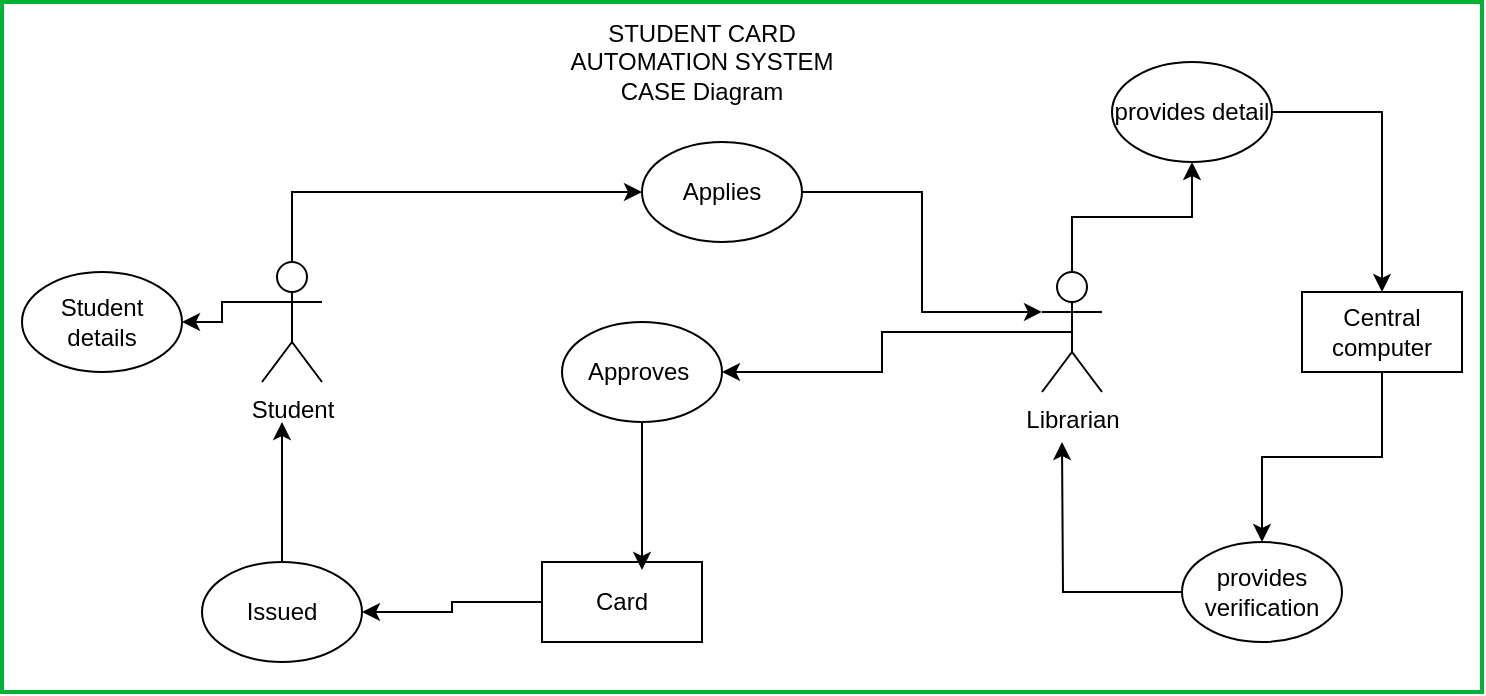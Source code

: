 <mxfile version="13.9.9" type="device"><diagram id="hMsga9SfSh4M0Gz0WOk1" name="Page-1"><mxGraphModel dx="852" dy="534" grid="1" gridSize="10" guides="1" tooltips="1" connect="1" arrows="1" fold="1" page="1" pageScale="1" pageWidth="827" pageHeight="1169" math="0" shadow="0"><root><mxCell id="0"/><mxCell id="1" parent="0"/><mxCell id="g8bQPyCelhsebuc6ur3P-9" style="edgeStyle=orthogonalEdgeStyle;rounded=0;orthogonalLoop=1;jettySize=auto;html=1;exitX=0.5;exitY=0;exitDx=0;exitDy=0;exitPerimeter=0;entryX=0.5;entryY=1;entryDx=0;entryDy=0;" parent="1" source="YS-4iyJtAY_pG9D7SlLe-1" target="g8bQPyCelhsebuc6ur3P-1" edge="1"><mxGeometry relative="1" as="geometry"/></mxCell><mxCell id="g8bQPyCelhsebuc6ur3P-13" style="edgeStyle=orthogonalEdgeStyle;rounded=0;orthogonalLoop=1;jettySize=auto;html=1;exitX=0.5;exitY=0.5;exitDx=0;exitDy=0;exitPerimeter=0;entryX=1;entryY=0.5;entryDx=0;entryDy=0;" parent="1" source="YS-4iyJtAY_pG9D7SlLe-1" target="g8bQPyCelhsebuc6ur3P-3" edge="1"><mxGeometry relative="1" as="geometry"/></mxCell><mxCell id="YS-4iyJtAY_pG9D7SlLe-1" value="Librarian" style="shape=umlActor;verticalLabelPosition=bottom;verticalAlign=top;html=1;outlineConnect=0;" parent="1" vertex="1"><mxGeometry x="530" y="205" width="30" height="60" as="geometry"/></mxCell><mxCell id="eHuYVeGq5UxRKZefbq96-1" style="edgeStyle=orthogonalEdgeStyle;rounded=0;orthogonalLoop=1;jettySize=auto;html=1;exitX=0.5;exitY=0;exitDx=0;exitDy=0;exitPerimeter=0;entryX=0;entryY=0.5;entryDx=0;entryDy=0;" edge="1" parent="1" source="YS-4iyJtAY_pG9D7SlLe-2" target="YS-4iyJtAY_pG9D7SlLe-4"><mxGeometry relative="1" as="geometry"/></mxCell><mxCell id="eHuYVeGq5UxRKZefbq96-8" style="edgeStyle=orthogonalEdgeStyle;rounded=0;orthogonalLoop=1;jettySize=auto;html=1;exitX=0;exitY=0.333;exitDx=0;exitDy=0;exitPerimeter=0;entryX=1;entryY=0.5;entryDx=0;entryDy=0;" edge="1" parent="1" source="YS-4iyJtAY_pG9D7SlLe-2" target="eHuYVeGq5UxRKZefbq96-6"><mxGeometry relative="1" as="geometry"/></mxCell><mxCell id="YS-4iyJtAY_pG9D7SlLe-2" value="Student" style="shape=umlActor;verticalLabelPosition=bottom;verticalAlign=top;html=1;outlineConnect=0;" parent="1" vertex="1"><mxGeometry x="140" y="200" width="30" height="60" as="geometry"/></mxCell><mxCell id="eHuYVeGq5UxRKZefbq96-4" style="edgeStyle=orthogonalEdgeStyle;rounded=0;orthogonalLoop=1;jettySize=auto;html=1;exitX=0;exitY=0.5;exitDx=0;exitDy=0;entryX=1;entryY=0.5;entryDx=0;entryDy=0;" edge="1" parent="1" source="YS-4iyJtAY_pG9D7SlLe-3" target="4uJ8pP4GrDKKUCgbSua2-2"><mxGeometry relative="1" as="geometry"/></mxCell><mxCell id="YS-4iyJtAY_pG9D7SlLe-3" value="Card" style="rounded=0;whiteSpace=wrap;html=1;" parent="1" vertex="1"><mxGeometry x="280" y="350" width="80" height="40" as="geometry"/></mxCell><mxCell id="eHuYVeGq5UxRKZefbq96-2" style="edgeStyle=orthogonalEdgeStyle;rounded=0;orthogonalLoop=1;jettySize=auto;html=1;exitX=1;exitY=0.5;exitDx=0;exitDy=0;entryX=0;entryY=0.333;entryDx=0;entryDy=0;entryPerimeter=0;" edge="1" parent="1" source="YS-4iyJtAY_pG9D7SlLe-4" target="YS-4iyJtAY_pG9D7SlLe-1"><mxGeometry relative="1" as="geometry"/></mxCell><mxCell id="YS-4iyJtAY_pG9D7SlLe-4" value="Applies" style="ellipse;whiteSpace=wrap;html=1;" parent="1" vertex="1"><mxGeometry x="330" y="140" width="80" height="50" as="geometry"/></mxCell><mxCell id="g8bQPyCelhsebuc6ur3P-11" style="edgeStyle=orthogonalEdgeStyle;rounded=0;orthogonalLoop=1;jettySize=auto;html=1;exitX=0.5;exitY=1;exitDx=0;exitDy=0;entryX=0.5;entryY=0;entryDx=0;entryDy=0;" parent="1" source="4uJ8pP4GrDKKUCgbSua2-1" target="g8bQPyCelhsebuc6ur3P-2" edge="1"><mxGeometry relative="1" as="geometry"/></mxCell><mxCell id="4uJ8pP4GrDKKUCgbSua2-1" value="Central computer" style="rounded=0;whiteSpace=wrap;html=1;" parent="1" vertex="1"><mxGeometry x="660" y="215" width="80" height="40" as="geometry"/></mxCell><mxCell id="eHuYVeGq5UxRKZefbq96-5" style="edgeStyle=orthogonalEdgeStyle;rounded=0;orthogonalLoop=1;jettySize=auto;html=1;exitX=0.5;exitY=0;exitDx=0;exitDy=0;" edge="1" parent="1" source="4uJ8pP4GrDKKUCgbSua2-2"><mxGeometry relative="1" as="geometry"><mxPoint x="150" y="280" as="targetPoint"/></mxGeometry></mxCell><mxCell id="4uJ8pP4GrDKKUCgbSua2-2" value="Issued" style="ellipse;whiteSpace=wrap;html=1;" parent="1" vertex="1"><mxGeometry x="110" y="350" width="80" height="50" as="geometry"/></mxCell><mxCell id="g8bQPyCelhsebuc6ur3P-10" style="edgeStyle=orthogonalEdgeStyle;rounded=0;orthogonalLoop=1;jettySize=auto;html=1;exitX=1;exitY=0.5;exitDx=0;exitDy=0;entryX=0.5;entryY=0;entryDx=0;entryDy=0;" parent="1" source="g8bQPyCelhsebuc6ur3P-1" target="4uJ8pP4GrDKKUCgbSua2-1" edge="1"><mxGeometry relative="1" as="geometry"/></mxCell><mxCell id="g8bQPyCelhsebuc6ur3P-1" value="provides detail" style="ellipse;whiteSpace=wrap;html=1;" parent="1" vertex="1"><mxGeometry x="565" y="100" width="80" height="50" as="geometry"/></mxCell><mxCell id="eHuYVeGq5UxRKZefbq96-9" style="edgeStyle=orthogonalEdgeStyle;rounded=0;orthogonalLoop=1;jettySize=auto;html=1;exitX=0;exitY=0.5;exitDx=0;exitDy=0;" edge="1" parent="1" source="g8bQPyCelhsebuc6ur3P-2"><mxGeometry relative="1" as="geometry"><mxPoint x="540" y="290" as="targetPoint"/></mxGeometry></mxCell><mxCell id="g8bQPyCelhsebuc6ur3P-2" value="provides verification" style="ellipse;whiteSpace=wrap;html=1;" parent="1" vertex="1"><mxGeometry x="600" y="340" width="80" height="50" as="geometry"/></mxCell><mxCell id="eHuYVeGq5UxRKZefbq96-3" style="edgeStyle=orthogonalEdgeStyle;rounded=0;orthogonalLoop=1;jettySize=auto;html=1;exitX=0.5;exitY=1;exitDx=0;exitDy=0;entryX=0.625;entryY=0.1;entryDx=0;entryDy=0;entryPerimeter=0;" edge="1" parent="1" source="g8bQPyCelhsebuc6ur3P-3" target="YS-4iyJtAY_pG9D7SlLe-3"><mxGeometry relative="1" as="geometry"/></mxCell><mxCell id="g8bQPyCelhsebuc6ur3P-3" value="Approves&amp;nbsp;" style="ellipse;whiteSpace=wrap;html=1;" parent="1" vertex="1"><mxGeometry x="290" y="230" width="80" height="50" as="geometry"/></mxCell><mxCell id="g8bQPyCelhsebuc6ur3P-14" value="" style="rounded=0;whiteSpace=wrap;html=1;fillColor=none;strokeColor=#00B336;strokeWidth=2;" parent="1" vertex="1"><mxGeometry x="10" y="70" width="740" height="345" as="geometry"/></mxCell><mxCell id="g8bQPyCelhsebuc6ur3P-15" value="STUDENT CARD AUTOMATION SYSTEM&lt;br&gt;CASE Diagram" style="text;html=1;strokeColor=none;fillColor=none;align=center;verticalAlign=middle;whiteSpace=wrap;rounded=0;" parent="1" vertex="1"><mxGeometry x="280" y="70" width="160" height="60" as="geometry"/></mxCell><mxCell id="eHuYVeGq5UxRKZefbq96-6" value="Student details" style="ellipse;whiteSpace=wrap;html=1;" vertex="1" parent="1"><mxGeometry x="20" y="205" width="80" height="50" as="geometry"/></mxCell></root></mxGraphModel></diagram></mxfile>